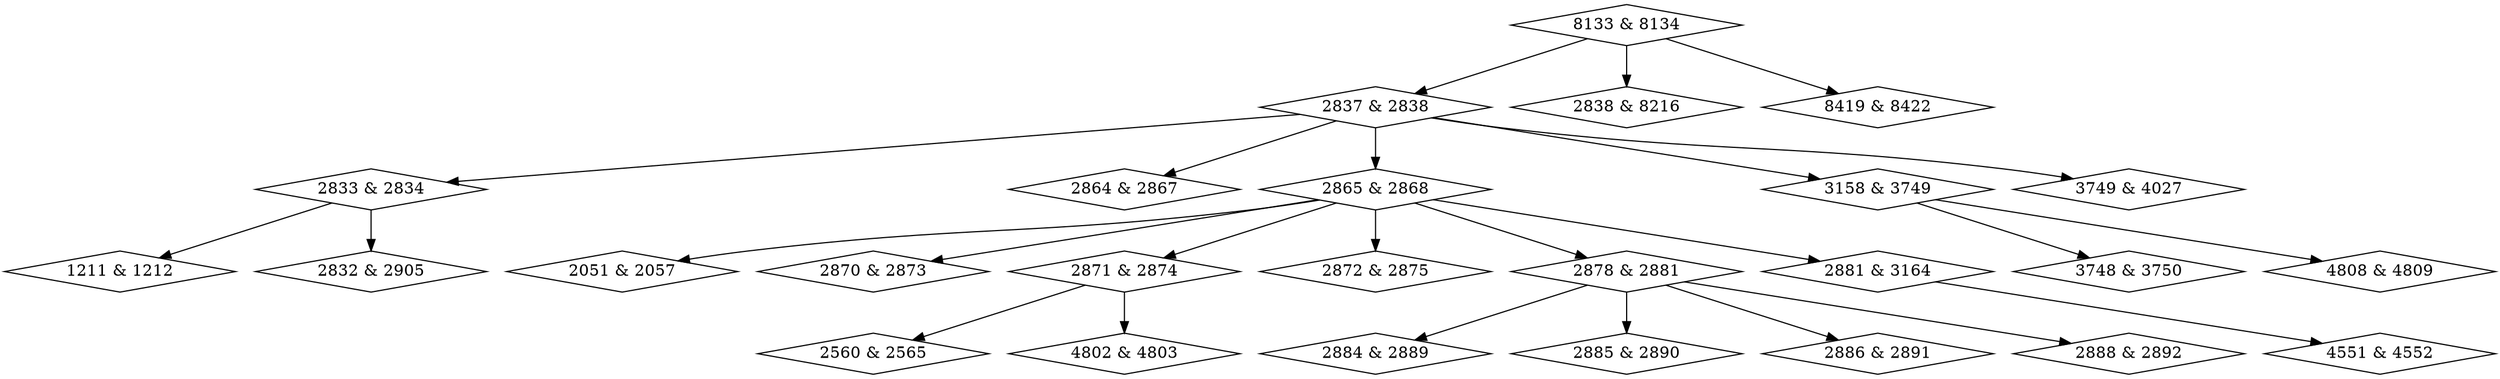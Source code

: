 digraph {
0 [label = "1211 & 1212", shape = diamond];
1 [label = "2051 & 2057", shape = diamond];
2 [label = "2560 & 2565", shape = diamond];
3 [label = "2832 & 2905", shape = diamond];
4 [label = "2833 & 2834", shape = diamond];
5 [label = "2837 & 2838", shape = diamond];
6 [label = "2838 & 8216", shape = diamond];
7 [label = "2864 & 2867", shape = diamond];
8 [label = "2865 & 2868", shape = diamond];
9 [label = "2870 & 2873", shape = diamond];
10 [label = "2871 & 2874", shape = diamond];
11 [label = "2872 & 2875", shape = diamond];
12 [label = "2878 & 2881", shape = diamond];
13 [label = "2881 & 3164", shape = diamond];
14 [label = "2884 & 2889", shape = diamond];
15 [label = "2885 & 2890", shape = diamond];
16 [label = "2886 & 2891", shape = diamond];
17 [label = "2888 & 2892", shape = diamond];
18 [label = "3158 & 3749", shape = diamond];
19 [label = "3749 & 4027", shape = diamond];
20 [label = "3748 & 3750", shape = diamond];
21 [label = "4551 & 4552", shape = diamond];
22 [label = "4802 & 4803", shape = diamond];
23 [label = "4808 & 4809", shape = diamond];
24 [label = "8133 & 8134", shape = diamond];
25 [label = "8419 & 8422", shape = diamond];
4->0;
4->3;
5->4;
5->7;
5->8;
5->18;
5->19;
8->1;
8->9;
8->10;
8->11;
8->12;
8->13;
10->2;
10->22;
12->14;
12->15;
12->16;
12->17;
13->21;
18->20;
18->23;
24->5;
24->6;
24->25;
}
